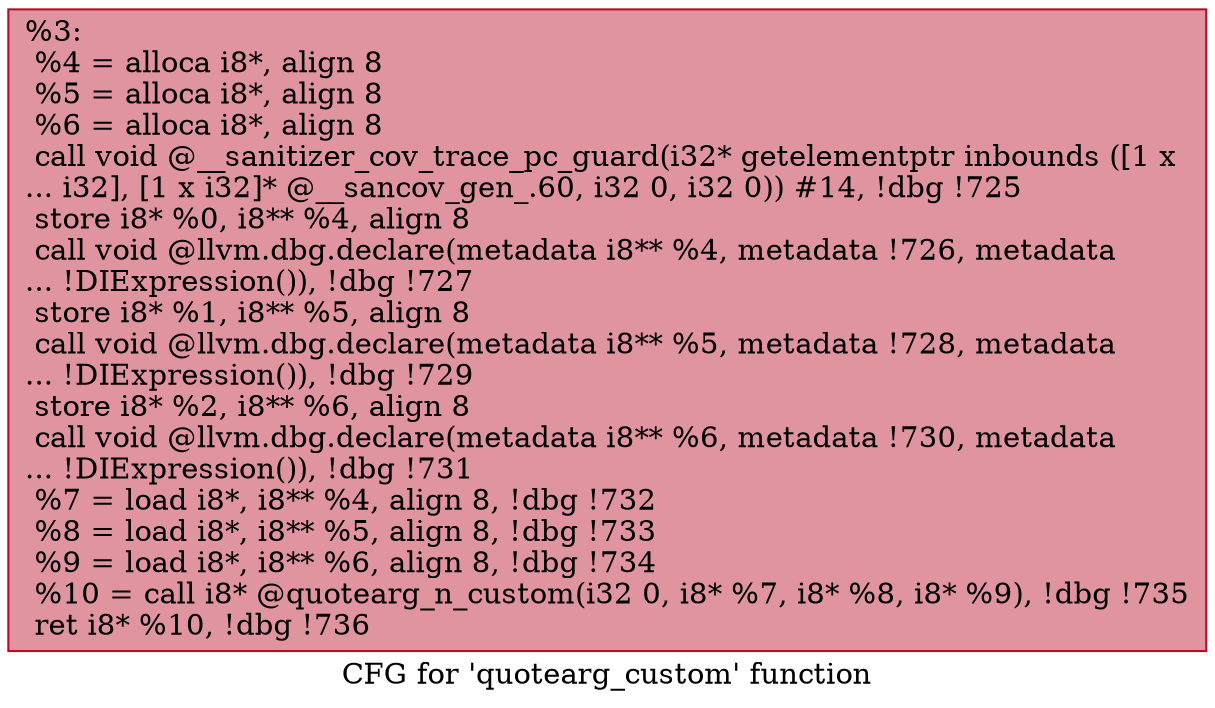 digraph "CFG for 'quotearg_custom' function" {
	label="CFG for 'quotearg_custom' function";

	Node0x555ee503f6e0 [shape=record,color="#b70d28ff", style=filled, fillcolor="#b70d2870",label="{%3:\l  %4 = alloca i8*, align 8\l  %5 = alloca i8*, align 8\l  %6 = alloca i8*, align 8\l  call void @__sanitizer_cov_trace_pc_guard(i32* getelementptr inbounds ([1 x\l... i32], [1 x i32]* @__sancov_gen_.60, i32 0, i32 0)) #14, !dbg !725\l  store i8* %0, i8** %4, align 8\l  call void @llvm.dbg.declare(metadata i8** %4, metadata !726, metadata\l... !DIExpression()), !dbg !727\l  store i8* %1, i8** %5, align 8\l  call void @llvm.dbg.declare(metadata i8** %5, metadata !728, metadata\l... !DIExpression()), !dbg !729\l  store i8* %2, i8** %6, align 8\l  call void @llvm.dbg.declare(metadata i8** %6, metadata !730, metadata\l... !DIExpression()), !dbg !731\l  %7 = load i8*, i8** %4, align 8, !dbg !732\l  %8 = load i8*, i8** %5, align 8, !dbg !733\l  %9 = load i8*, i8** %6, align 8, !dbg !734\l  %10 = call i8* @quotearg_n_custom(i32 0, i8* %7, i8* %8, i8* %9), !dbg !735\l  ret i8* %10, !dbg !736\l}"];
}
